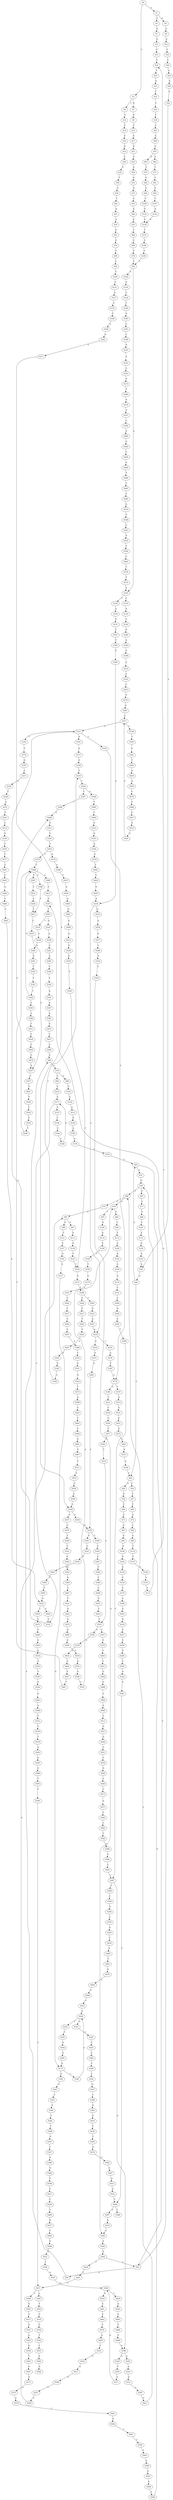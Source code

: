 strict digraph  {
	S0 -> S1 [ label = A ];
	S0 -> S2 [ label = C ];
	S1 -> S3 [ label = A ];
	S1 -> S4 [ label = G ];
	S2 -> S5 [ label = G ];
	S2 -> S6 [ label = T ];
	S3 -> S7 [ label = A ];
	S4 -> S8 [ label = A ];
	S5 -> S9 [ label = G ];
	S6 -> S10 [ label = C ];
	S7 -> S11 [ label = G ];
	S8 -> S12 [ label = A ];
	S9 -> S13 [ label = T ];
	S10 -> S14 [ label = T ];
	S11 -> S15 [ label = C ];
	S12 -> S16 [ label = T ];
	S13 -> S17 [ label = G ];
	S14 -> S18 [ label = C ];
	S15 -> S19 [ label = T ];
	S16 -> S20 [ label = C ];
	S17 -> S21 [ label = G ];
	S18 -> S22 [ label = G ];
	S19 -> S23 [ label = T ];
	S20 -> S24 [ label = A ];
	S21 -> S25 [ label = A ];
	S22 -> S26 [ label = C ];
	S23 -> S27 [ label = G ];
	S24 -> S28 [ label = G ];
	S25 -> S29 [ label = A ];
	S26 -> S30 [ label = G ];
	S27 -> S31 [ label = T ];
	S28 -> S32 [ label = A ];
	S29 -> S33 [ label = G ];
	S30 -> S34 [ label = T ];
	S31 -> S35 [ label = T ];
	S32 -> S36 [ label = A ];
	S33 -> S37 [ label = G ];
	S34 -> S38 [ label = C ];
	S35 -> S39 [ label = C ];
	S36 -> S40 [ label = A ];
	S37 -> S41 [ label = A ];
	S38 -> S42 [ label = T ];
	S39 -> S43 [ label = C ];
	S40 -> S44 [ label = C ];
	S40 -> S45 [ label = G ];
	S41 -> S46 [ label = A ];
	S42 -> S47 [ label = A ];
	S43 -> S48 [ label = A ];
	S44 -> S49 [ label = A ];
	S44 -> S50 [ label = C ];
	S45 -> S51 [ label = A ];
	S45 -> S52 [ label = C ];
	S46 -> S53 [ label = G ];
	S47 -> S54 [ label = A ];
	S48 -> S55 [ label = G ];
	S49 -> S56 [ label = G ];
	S50 -> S57 [ label = C ];
	S51 -> S58 [ label = G ];
	S52 -> S19 [ label = T ];
	S52 -> S59 [ label = A ];
	S53 -> S60 [ label = T ];
	S54 -> S61 [ label = A ];
	S55 -> S62 [ label = A ];
	S55 -> S63 [ label = G ];
	S56 -> S64 [ label = T ];
	S57 -> S65 [ label = T ];
	S58 -> S66 [ label = C ];
	S58 -> S67 [ label = G ];
	S59 -> S68 [ label = A ];
	S60 -> S69 [ label = C ];
	S61 -> S70 [ label = G ];
	S62 -> S71 [ label = T ];
	S63 -> S72 [ label = T ];
	S64 -> S73 [ label = G ];
	S65 -> S74 [ label = A ];
	S66 -> S75 [ label = C ];
	S66 -> S76 [ label = A ];
	S67 -> S77 [ label = C ];
	S68 -> S78 [ label = C ];
	S69 -> S79 [ label = T ];
	S70 -> S80 [ label = C ];
	S71 -> S81 [ label = C ];
	S72 -> S82 [ label = C ];
	S73 -> S83 [ label = A ];
	S74 -> S84 [ label = T ];
	S75 -> S85 [ label = G ];
	S76 -> S86 [ label = G ];
	S76 -> S87 [ label = T ];
	S77 -> S88 [ label = T ];
	S78 -> S89 [ label = A ];
	S78 -> S90 [ label = C ];
	S79 -> S91 [ label = T ];
	S80 -> S92 [ label = C ];
	S81 -> S93 [ label = G ];
	S82 -> S94 [ label = G ];
	S83 -> S95 [ label = A ];
	S84 -> S96 [ label = A ];
	S85 -> S97 [ label = A ];
	S85 -> S98 [ label = G ];
	S86 -> S99 [ label = C ];
	S87 -> S100 [ label = G ];
	S88 -> S101 [ label = C ];
	S89 -> S102 [ label = G ];
	S90 -> S103 [ label = A ];
	S91 -> S104 [ label = C ];
	S91 -> S105 [ label = A ];
	S92 -> S106 [ label = T ];
	S93 -> S107 [ label = T ];
	S94 -> S108 [ label = T ];
	S95 -> S109 [ label = G ];
	S96 -> S110 [ label = T ];
	S97 -> S111 [ label = G ];
	S98 -> S112 [ label = T ];
	S99 -> S113 [ label = T ];
	S100 -> S114 [ label = G ];
	S101 -> S115 [ label = A ];
	S102 -> S116 [ label = A ];
	S103 -> S117 [ label = A ];
	S104 -> S118 [ label = G ];
	S105 -> S119 [ label = C ];
	S105 -> S120 [ label = T ];
	S106 -> S121 [ label = C ];
	S107 -> S122 [ label = A ];
	S108 -> S123 [ label = A ];
	S109 -> S124 [ label = G ];
	S110 -> S125 [ label = T ];
	S111 -> S126 [ label = G ];
	S112 -> S127 [ label = C ];
	S113 -> S128 [ label = A ];
	S114 -> S129 [ label = C ];
	S115 -> S130 [ label = G ];
	S116 -> S131 [ label = A ];
	S117 -> S132 [ label = C ];
	S117 -> S133 [ label = A ];
	S118 -> S134 [ label = T ];
	S119 -> S135 [ label = A ];
	S120 -> S136 [ label = A ];
	S121 -> S137 [ label = A ];
	S122 -> S138 [ label = G ];
	S123 -> S138 [ label = G ];
	S124 -> S139 [ label = G ];
	S125 -> S140 [ label = T ];
	S126 -> S141 [ label = T ];
	S127 -> S142 [ label = G ];
	S128 -> S143 [ label = A ];
	S129 -> S144 [ label = T ];
	S130 -> S145 [ label = A ];
	S131 -> S146 [ label = G ];
	S132 -> S147 [ label = A ];
	S133 -> S148 [ label = C ];
	S134 -> S149 [ label = T ];
	S135 -> S150 [ label = C ];
	S136 -> S151 [ label = G ];
	S137 -> S152 [ label = G ];
	S138 -> S153 [ label = T ];
	S139 -> S154 [ label = A ];
	S140 -> S155 [ label = A ];
	S141 -> S156 [ label = T ];
	S142 -> S157 [ label = A ];
	S143 -> S158 [ label = A ];
	S144 -> S159 [ label = T ];
	S145 -> S36 [ label = A ];
	S146 -> S160 [ label = A ];
	S147 -> S161 [ label = A ];
	S147 -> S162 [ label = T ];
	S147 -> S163 [ label = C ];
	S148 -> S164 [ label = C ];
	S149 -> S165 [ label = G ];
	S150 -> S166 [ label = G ];
	S151 -> S167 [ label = T ];
	S152 -> S168 [ label = T ];
	S153 -> S169 [ label = C ];
	S154 -> S170 [ label = C ];
	S155 -> S171 [ label = T ];
	S156 -> S172 [ label = G ];
	S157 -> S173 [ label = G ];
	S158 -> S174 [ label = A ];
	S159 -> S175 [ label = G ];
	S160 -> S176 [ label = A ];
	S161 -> S177 [ label = G ];
	S162 -> S178 [ label = T ];
	S163 -> S179 [ label = G ];
	S164 -> S180 [ label = A ];
	S165 -> S181 [ label = C ];
	S166 -> S182 [ label = A ];
	S167 -> S183 [ label = T ];
	S168 -> S184 [ label = A ];
	S169 -> S185 [ label = T ];
	S170 -> S186 [ label = A ];
	S171 -> S187 [ label = G ];
	S172 -> S188 [ label = T ];
	S173 -> S189 [ label = C ];
	S173 -> S190 [ label = G ];
	S174 -> S191 [ label = C ];
	S175 -> S192 [ label = A ];
	S176 -> S193 [ label = A ];
	S177 -> S194 [ label = G ];
	S178 -> S195 [ label = G ];
	S179 -> S196 [ label = G ];
	S179 -> S197 [ label = T ];
	S180 -> S117 [ label = A ];
	S181 -> S198 [ label = C ];
	S182 -> S199 [ label = C ];
	S183 -> S200 [ label = G ];
	S184 -> S201 [ label = A ];
	S185 -> S91 [ label = T ];
	S186 -> S202 [ label = A ];
	S187 -> S203 [ label = T ];
	S188 -> S204 [ label = G ];
	S188 -> S205 [ label = T ];
	S189 -> S206 [ label = G ];
	S190 -> S207 [ label = G ];
	S191 -> S208 [ label = C ];
	S192 -> S209 [ label = C ];
	S193 -> S45 [ label = G ];
	S194 -> S210 [ label = T ];
	S195 -> S211 [ label = T ];
	S196 -> S212 [ label = T ];
	S197 -> S213 [ label = A ];
	S198 -> S214 [ label = G ];
	S199 -> S215 [ label = C ];
	S200 -> S216 [ label = A ];
	S201 -> S217 [ label = A ];
	S202 -> S218 [ label = G ];
	S203 -> S219 [ label = T ];
	S203 -> S220 [ label = G ];
	S204 -> S221 [ label = T ];
	S205 -> S222 [ label = G ];
	S206 -> S223 [ label = G ];
	S206 -> S224 [ label = T ];
	S207 -> S225 [ label = C ];
	S208 -> S226 [ label = G ];
	S209 -> S227 [ label = T ];
	S210 -> S228 [ label = T ];
	S211 -> S229 [ label = A ];
	S212 -> S230 [ label = C ];
	S213 -> S231 [ label = G ];
	S214 -> S232 [ label = A ];
	S215 -> S233 [ label = C ];
	S216 -> S234 [ label = A ];
	S216 -> S235 [ label = G ];
	S217 -> S236 [ label = A ];
	S218 -> S237 [ label = A ];
	S219 -> S238 [ label = C ];
	S220 -> S239 [ label = A ];
	S221 -> S240 [ label = T ];
	S222 -> S241 [ label = A ];
	S223 -> S242 [ label = A ];
	S224 -> S243 [ label = C ];
	S225 -> S244 [ label = A ];
	S226 -> S245 [ label = C ];
	S227 -> S246 [ label = C ];
	S228 -> S247 [ label = C ];
	S228 -> S248 [ label = A ];
	S229 -> S249 [ label = C ];
	S230 -> S250 [ label = C ];
	S231 -> S251 [ label = A ];
	S232 -> S252 [ label = C ];
	S233 -> S253 [ label = C ];
	S234 -> S254 [ label = A ];
	S234 -> S255 [ label = C ];
	S235 -> S256 [ label = G ];
	S236 -> S257 [ label = A ];
	S236 -> S258 [ label = G ];
	S237 -> S259 [ label = A ];
	S238 -> S260 [ label = G ];
	S239 -> S261 [ label = C ];
	S240 -> S262 [ label = C ];
	S241 -> S234 [ label = A ];
	S242 -> S263 [ label = C ];
	S243 -> S264 [ label = G ];
	S244 -> S265 [ label = C ];
	S245 -> S266 [ label = T ];
	S246 -> S267 [ label = G ];
	S247 -> S268 [ label = T ];
	S248 -> S269 [ label = T ];
	S249 -> S270 [ label = A ];
	S250 -> S271 [ label = C ];
	S251 -> S272 [ label = G ];
	S252 -> S273 [ label = G ];
	S253 -> S274 [ label = A ];
	S254 -> S275 [ label = A ];
	S255 -> S276 [ label = A ];
	S256 -> S277 [ label = G ];
	S257 -> S278 [ label = C ];
	S258 -> S279 [ label = A ];
	S259 -> S280 [ label = G ];
	S260 -> S281 [ label = G ];
	S261 -> S282 [ label = A ];
	S262 -> S283 [ label = A ];
	S263 -> S284 [ label = C ];
	S264 -> S285 [ label = A ];
	S265 -> S286 [ label = T ];
	S266 -> S287 [ label = C ];
	S267 -> S288 [ label = A ];
	S268 -> S289 [ label = G ];
	S269 -> S290 [ label = T ];
	S270 -> S291 [ label = C ];
	S271 -> S292 [ label = G ];
	S272 -> S293 [ label = A ];
	S273 -> S294 [ label = T ];
	S274 -> S295 [ label = A ];
	S275 -> S296 [ label = G ];
	S276 -> S297 [ label = C ];
	S277 -> S298 [ label = T ];
	S278 -> S299 [ label = T ];
	S279 -> S300 [ label = T ];
	S279 -> S301 [ label = A ];
	S280 -> S302 [ label = C ];
	S281 -> S303 [ label = T ];
	S282 -> S304 [ label = C ];
	S283 -> S305 [ label = A ];
	S284 -> S306 [ label = T ];
	S285 -> S173 [ label = G ];
	S286 -> S307 [ label = G ];
	S287 -> S308 [ label = C ];
	S287 -> S309 [ label = G ];
	S288 -> S310 [ label = T ];
	S289 -> S311 [ label = G ];
	S290 -> S312 [ label = G ];
	S291 -> S313 [ label = C ];
	S292 -> S314 [ label = T ];
	S293 -> S315 [ label = A ];
	S294 -> S316 [ label = A ];
	S295 -> S317 [ label = C ];
	S296 -> S279 [ label = A ];
	S297 -> S179 [ label = G ];
	S298 -> S318 [ label = G ];
	S299 -> S319 [ label = T ];
	S300 -> S320 [ label = C ];
	S301 -> S321 [ label = C ];
	S302 -> S322 [ label = G ];
	S303 -> S323 [ label = T ];
	S304 -> S324 [ label = T ];
	S305 -> S325 [ label = G ];
	S306 -> S326 [ label = T ];
	S307 -> S327 [ label = T ];
	S308 -> S328 [ label = C ];
	S309 -> S329 [ label = G ];
	S309 -> S330 [ label = A ];
	S310 -> S331 [ label = G ];
	S311 -> S332 [ label = T ];
	S312 -> S333 [ label = G ];
	S313 -> S334 [ label = A ];
	S314 -> S335 [ label = C ];
	S315 -> S336 [ label = A ];
	S316 -> S337 [ label = A ];
	S317 -> S147 [ label = A ];
	S317 -> S338 [ label = C ];
	S318 -> S339 [ label = A ];
	S319 -> S340 [ label = A ];
	S320 -> S341 [ label = C ];
	S321 -> S342 [ label = C ];
	S322 -> S343 [ label = G ];
	S323 -> S344 [ label = T ];
	S324 -> S345 [ label = G ];
	S325 -> S346 [ label = G ];
	S326 -> S347 [ label = G ];
	S327 -> S348 [ label = G ];
	S328 -> S349 [ label = G ];
	S329 -> S350 [ label = T ];
	S330 -> S351 [ label = A ];
	S331 -> S352 [ label = G ];
	S332 -> S353 [ label = T ];
	S333 -> S354 [ label = A ];
	S334 -> S355 [ label = T ];
	S335 -> S356 [ label = G ];
	S335 -> S357 [ label = C ];
	S336 -> S44 [ label = C ];
	S337 -> S358 [ label = C ];
	S338 -> S359 [ label = T ];
	S339 -> S360 [ label = A ];
	S340 -> S361 [ label = A ];
	S341 -> S362 [ label = C ];
	S342 -> S363 [ label = A ];
	S343 -> S364 [ label = T ];
	S344 -> S365 [ label = C ];
	S344 -> S366 [ label = T ];
	S345 -> S367 [ label = A ];
	S346 -> S210 [ label = T ];
	S347 -> S368 [ label = C ];
	S348 -> S369 [ label = G ];
	S349 -> S370 [ label = C ];
	S350 -> S371 [ label = A ];
	S351 -> S372 [ label = G ];
	S352 -> S373 [ label = T ];
	S353 -> S374 [ label = T ];
	S353 -> S375 [ label = G ];
	S354 -> S376 [ label = G ];
	S355 -> S377 [ label = T ];
	S356 -> S378 [ label = G ];
	S357 -> S379 [ label = G ];
	S358 -> S380 [ label = A ];
	S359 -> S381 [ label = C ];
	S360 -> S382 [ label = A ];
	S361 -> S383 [ label = A ];
	S362 -> S384 [ label = C ];
	S363 -> S385 [ label = C ];
	S364 -> S386 [ label = T ];
	S364 -> S387 [ label = G ];
	S365 -> S388 [ label = T ];
	S366 -> S389 [ label = C ];
	S366 -> S390 [ label = A ];
	S366 -> S391 [ label = T ];
	S367 -> S392 [ label = A ];
	S368 -> S393 [ label = G ];
	S369 -> S394 [ label = C ];
	S370 -> S395 [ label = A ];
	S371 -> S396 [ label = G ];
	S372 -> S397 [ label = A ];
	S373 -> S398 [ label = A ];
	S374 -> S366 [ label = T ];
	S375 -> S399 [ label = A ];
	S376 -> S400 [ label = T ];
	S377 -> S401 [ label = C ];
	S378 -> S402 [ label = G ];
	S379 -> S403 [ label = C ];
	S380 -> S404 [ label = G ];
	S381 -> S405 [ label = T ];
	S382 -> S406 [ label = G ];
	S383 -> S407 [ label = C ];
	S384 -> S408 [ label = C ];
	S385 -> S409 [ label = C ];
	S387 -> S410 [ label = A ];
	S388 -> S411 [ label = T ];
	S389 -> S412 [ label = T ];
	S390 -> S413 [ label = T ];
	S391 -> S414 [ label = T ];
	S392 -> S415 [ label = G ];
	S393 -> S416 [ label = G ];
	S394 -> S417 [ label = C ];
	S395 -> S418 [ label = T ];
	S396 -> S419 [ label = G ];
	S396 -> S420 [ label = C ];
	S397 -> S421 [ label = G ];
	S398 -> S422 [ label = C ];
	S399 -> S423 [ label = T ];
	S400 -> S424 [ label = T ];
	S401 -> S425 [ label = C ];
	S402 -> S426 [ label = T ];
	S403 -> S427 [ label = C ];
	S404 -> S428 [ label = C ];
	S405 -> S429 [ label = A ];
	S406 -> S52 [ label = C ];
	S406 -> S430 [ label = T ];
	S407 -> S431 [ label = T ];
	S408 -> S432 [ label = G ];
	S409 -> S433 [ label = A ];
	S410 -> S360 [ label = A ];
	S411 -> S434 [ label = C ];
	S412 -> S435 [ label = C ];
	S413 -> S187 [ label = G ];
	S414 -> S436 [ label = C ];
	S415 -> S437 [ label = C ];
	S416 -> S438 [ label = C ];
	S417 -> S439 [ label = C ];
	S418 -> S440 [ label = C ];
	S419 -> S441 [ label = C ];
	S420 -> S442 [ label = G ];
	S421 -> S66 [ label = C ];
	S422 -> S443 [ label = T ];
	S423 -> S444 [ label = A ];
	S424 -> S445 [ label = G ];
	S425 -> S446 [ label = A ];
	S426 -> S447 [ label = T ];
	S427 -> S448 [ label = G ];
	S428 -> S449 [ label = A ];
	S429 -> S450 [ label = A ];
	S430 -> S451 [ label = C ];
	S431 -> S452 [ label = G ];
	S432 -> S453 [ label = T ];
	S433 -> S454 [ label = A ];
	S433 -> S455 [ label = C ];
	S434 -> S456 [ label = T ];
	S435 -> S457 [ label = A ];
	S436 -> S412 [ label = T ];
	S437 -> S458 [ label = A ];
	S438 -> S459 [ label = T ];
	S439 -> S460 [ label = T ];
	S440 -> S461 [ label = C ];
	S441 -> S462 [ label = C ];
	S442 -> S463 [ label = C ];
	S443 -> S464 [ label = T ];
	S444 -> S465 [ label = A ];
	S445 -> S216 [ label = A ];
	S446 -> S466 [ label = C ];
	S447 -> S467 [ label = T ];
	S448 -> S468 [ label = G ];
	S449 -> S469 [ label = T ];
	S450 -> S470 [ label = C ];
	S451 -> S471 [ label = C ];
	S452 -> S472 [ label = G ];
	S453 -> S335 [ label = C ];
	S454 -> S132 [ label = C ];
	S455 -> S473 [ label = T ];
	S456 -> S474 [ label = C ];
	S457 -> S475 [ label = C ];
	S458 -> S68 [ label = A ];
	S459 -> S476 [ label = A ];
	S460 -> S477 [ label = G ];
	S461 -> S478 [ label = G ];
	S462 -> S479 [ label = T ];
	S463 -> S480 [ label = T ];
	S464 -> S481 [ label = G ];
	S465 -> S482 [ label = G ];
	S466 -> S483 [ label = C ];
	S467 -> S366 [ label = T ];
	S468 -> S484 [ label = C ];
	S469 -> S485 [ label = T ];
	S470 -> S486 [ label = C ];
	S471 -> S487 [ label = A ];
	S471 -> S488 [ label = T ];
	S472 -> S489 [ label = G ];
	S473 -> S490 [ label = T ];
	S474 -> S457 [ label = A ];
	S475 -> S491 [ label = G ];
	S476 -> S492 [ label = G ];
	S477 -> S493 [ label = C ];
	S478 -> S494 [ label = A ];
	S479 -> S495 [ label = A ];
	S480 -> S496 [ label = C ];
	S481 -> S497 [ label = G ];
	S482 -> S498 [ label = G ];
	S483 -> S433 [ label = A ];
	S484 -> S499 [ label = A ];
	S485 -> S500 [ label = T ];
	S486 -> S501 [ label = C ];
	S487 -> S502 [ label = T ];
	S488 -> S503 [ label = G ];
	S489 -> S504 [ label = A ];
	S490 -> S505 [ label = G ];
	S491 -> S506 [ label = T ];
	S492 -> S507 [ label = C ];
	S493 -> S508 [ label = G ];
	S494 -> S509 [ label = G ];
	S495 -> S510 [ label = C ];
	S496 -> S309 [ label = G ];
	S497 -> S511 [ label = T ];
	S498 -> S512 [ label = A ];
	S499 -> S513 [ label = C ];
	S500 -> S514 [ label = G ];
	S501 -> S515 [ label = A ];
	S502 -> S516 [ label = C ];
	S503 -> S517 [ label = T ];
	S504 -> S518 [ label = G ];
	S505 -> S519 [ label = A ];
	S506 -> S520 [ label = T ];
	S507 -> S521 [ label = G ];
	S508 -> S522 [ label = G ];
	S509 -> S523 [ label = C ];
	S510 -> S524 [ label = G ];
	S511 -> S525 [ label = A ];
	S512 -> S526 [ label = G ];
	S513 -> S527 [ label = G ];
	S514 -> S528 [ label = T ];
	S515 -> S529 [ label = A ];
	S516 -> S530 [ label = G ];
	S517 -> S531 [ label = G ];
	S518 -> S532 [ label = A ];
	S519 -> S533 [ label = A ];
	S520 -> S534 [ label = C ];
	S521 -> S535 [ label = G ];
	S522 -> S536 [ label = T ];
	S523 -> S206 [ label = G ];
	S524 -> S537 [ label = A ];
	S525 -> S538 [ label = A ];
	S526 -> S539 [ label = G ];
	S527 -> S540 [ label = G ];
	S528 -> S541 [ label = C ];
	S529 -> S317 [ label = C ];
	S530 -> S542 [ label = T ];
	S531 -> S543 [ label = A ];
	S532 -> S544 [ label = G ];
	S533 -> S545 [ label = T ];
	S534 -> S546 [ label = T ];
	S535 -> S364 [ label = T ];
	S536 -> S547 [ label = A ];
	S537 -> S548 [ label = G ];
	S538 -> S549 [ label = A ];
	S539 -> S550 [ label = T ];
	S540 -> S551 [ label = C ];
	S541 -> S552 [ label = G ];
	S542 -> S553 [ label = T ];
	S543 -> S554 [ label = G ];
	S544 -> S555 [ label = C ];
	S545 -> S556 [ label = A ];
	S546 -> S289 [ label = G ];
	S547 -> S396 [ label = G ];
	S548 -> S557 [ label = C ];
	S549 -> S236 [ label = A ];
	S550 -> S156 [ label = T ];
	S551 -> S558 [ label = C ];
	S552 -> S559 [ label = T ];
	S553 -> S560 [ label = A ];
	S554 -> S561 [ label = T ];
	S555 -> S76 [ label = A ];
	S556 -> S562 [ label = A ];
	S557 -> S563 [ label = C ];
	S558 -> S564 [ label = G ];
	S559 -> S565 [ label = C ];
	S560 -> S566 [ label = G ];
	S561 -> S567 [ label = G ];
	S562 -> S568 [ label = A ];
	S563 -> S85 [ label = G ];
	S564 -> S569 [ label = C ];
	S565 -> S570 [ label = T ];
	S567 -> S571 [ label = A ];
	S568 -> S572 [ label = T ];
	S569 -> S573 [ label = C ];
	S570 -> S574 [ label = T ];
	S571 -> S575 [ label = G ];
	S572 -> S576 [ label = T ];
	S573 -> S577 [ label = A ];
	S574 -> S105 [ label = A ];
	S575 -> S578 [ label = G ];
	S576 -> S579 [ label = T ];
	S577 -> S580 [ label = C ];
	S578 -> S581 [ label = C ];
	S579 -> S582 [ label = A ];
	S580 -> S583 [ label = C ];
	S581 -> S584 [ label = G ];
	S582 -> S585 [ label = A ];
	S583 -> S586 [ label = C ];
	S584 -> S587 [ label = T ];
	S585 -> S588 [ label = G ];
	S586 -> S589 [ label = G ];
	S587 -> S590 [ label = C ];
	S588 -> S591 [ label = T ];
	S589 -> S592 [ label = C ];
	S590 -> S593 [ label = A ];
	S591 -> S594 [ label = C ];
	S592 -> S595 [ label = T ];
	S593 -> S596 [ label = A ];
	S594 -> S471 [ label = C ];
	S595 -> S287 [ label = C ];
	S596 -> S597 [ label = A ];
	S597 -> S598 [ label = G ];
	S598 -> S599 [ label = A ];
	S599 -> S58 [ label = G ];
}
